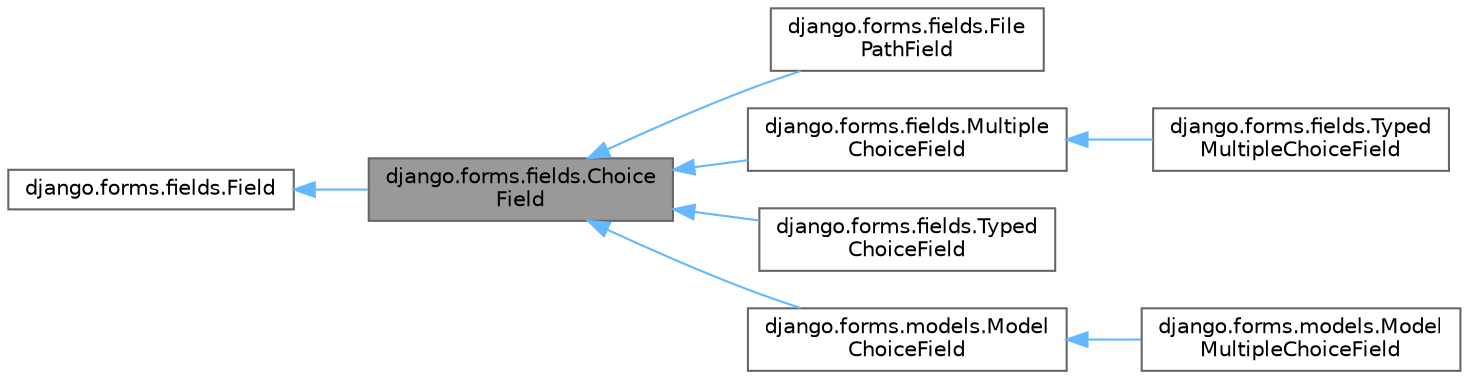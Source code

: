digraph "django.forms.fields.ChoiceField"
{
 // LATEX_PDF_SIZE
  bgcolor="transparent";
  edge [fontname=Helvetica,fontsize=10,labelfontname=Helvetica,labelfontsize=10];
  node [fontname=Helvetica,fontsize=10,shape=box,height=0.2,width=0.4];
  rankdir="LR";
  Node1 [id="Node000001",label="django.forms.fields.Choice\lField",height=0.2,width=0.4,color="gray40", fillcolor="grey60", style="filled", fontcolor="black",tooltip=" "];
  Node2 -> Node1 [id="edge1_Node000001_Node000002",dir="back",color="steelblue1",style="solid",tooltip=" "];
  Node2 [id="Node000002",label="django.forms.fields.Field",height=0.2,width=0.4,color="gray40", fillcolor="white", style="filled",URL="$classdjango_1_1forms_1_1fields_1_1_field.html",tooltip=" "];
  Node1 -> Node3 [id="edge2_Node000001_Node000003",dir="back",color="steelblue1",style="solid",tooltip=" "];
  Node3 [id="Node000003",label="django.forms.fields.File\lPathField",height=0.2,width=0.4,color="gray40", fillcolor="white", style="filled",URL="$classdjango_1_1forms_1_1fields_1_1_file_path_field.html",tooltip=" "];
  Node1 -> Node4 [id="edge3_Node000001_Node000004",dir="back",color="steelblue1",style="solid",tooltip=" "];
  Node4 [id="Node000004",label="django.forms.fields.Multiple\lChoiceField",height=0.2,width=0.4,color="gray40", fillcolor="white", style="filled",URL="$classdjango_1_1forms_1_1fields_1_1_multiple_choice_field.html",tooltip=" "];
  Node4 -> Node5 [id="edge4_Node000004_Node000005",dir="back",color="steelblue1",style="solid",tooltip=" "];
  Node5 [id="Node000005",label="django.forms.fields.Typed\lMultipleChoiceField",height=0.2,width=0.4,color="gray40", fillcolor="white", style="filled",URL="$classdjango_1_1forms_1_1fields_1_1_typed_multiple_choice_field.html",tooltip=" "];
  Node1 -> Node6 [id="edge5_Node000001_Node000006",dir="back",color="steelblue1",style="solid",tooltip=" "];
  Node6 [id="Node000006",label="django.forms.fields.Typed\lChoiceField",height=0.2,width=0.4,color="gray40", fillcolor="white", style="filled",URL="$classdjango_1_1forms_1_1fields_1_1_typed_choice_field.html",tooltip=" "];
  Node1 -> Node7 [id="edge6_Node000001_Node000007",dir="back",color="steelblue1",style="solid",tooltip=" "];
  Node7 [id="Node000007",label="django.forms.models.Model\lChoiceField",height=0.2,width=0.4,color="gray40", fillcolor="white", style="filled",URL="$classdjango_1_1forms_1_1models_1_1_model_choice_field.html",tooltip=" "];
  Node7 -> Node8 [id="edge7_Node000007_Node000008",dir="back",color="steelblue1",style="solid",tooltip=" "];
  Node8 [id="Node000008",label="django.forms.models.Model\lMultipleChoiceField",height=0.2,width=0.4,color="gray40", fillcolor="white", style="filled",URL="$classdjango_1_1forms_1_1models_1_1_model_multiple_choice_field.html",tooltip=" "];
}
